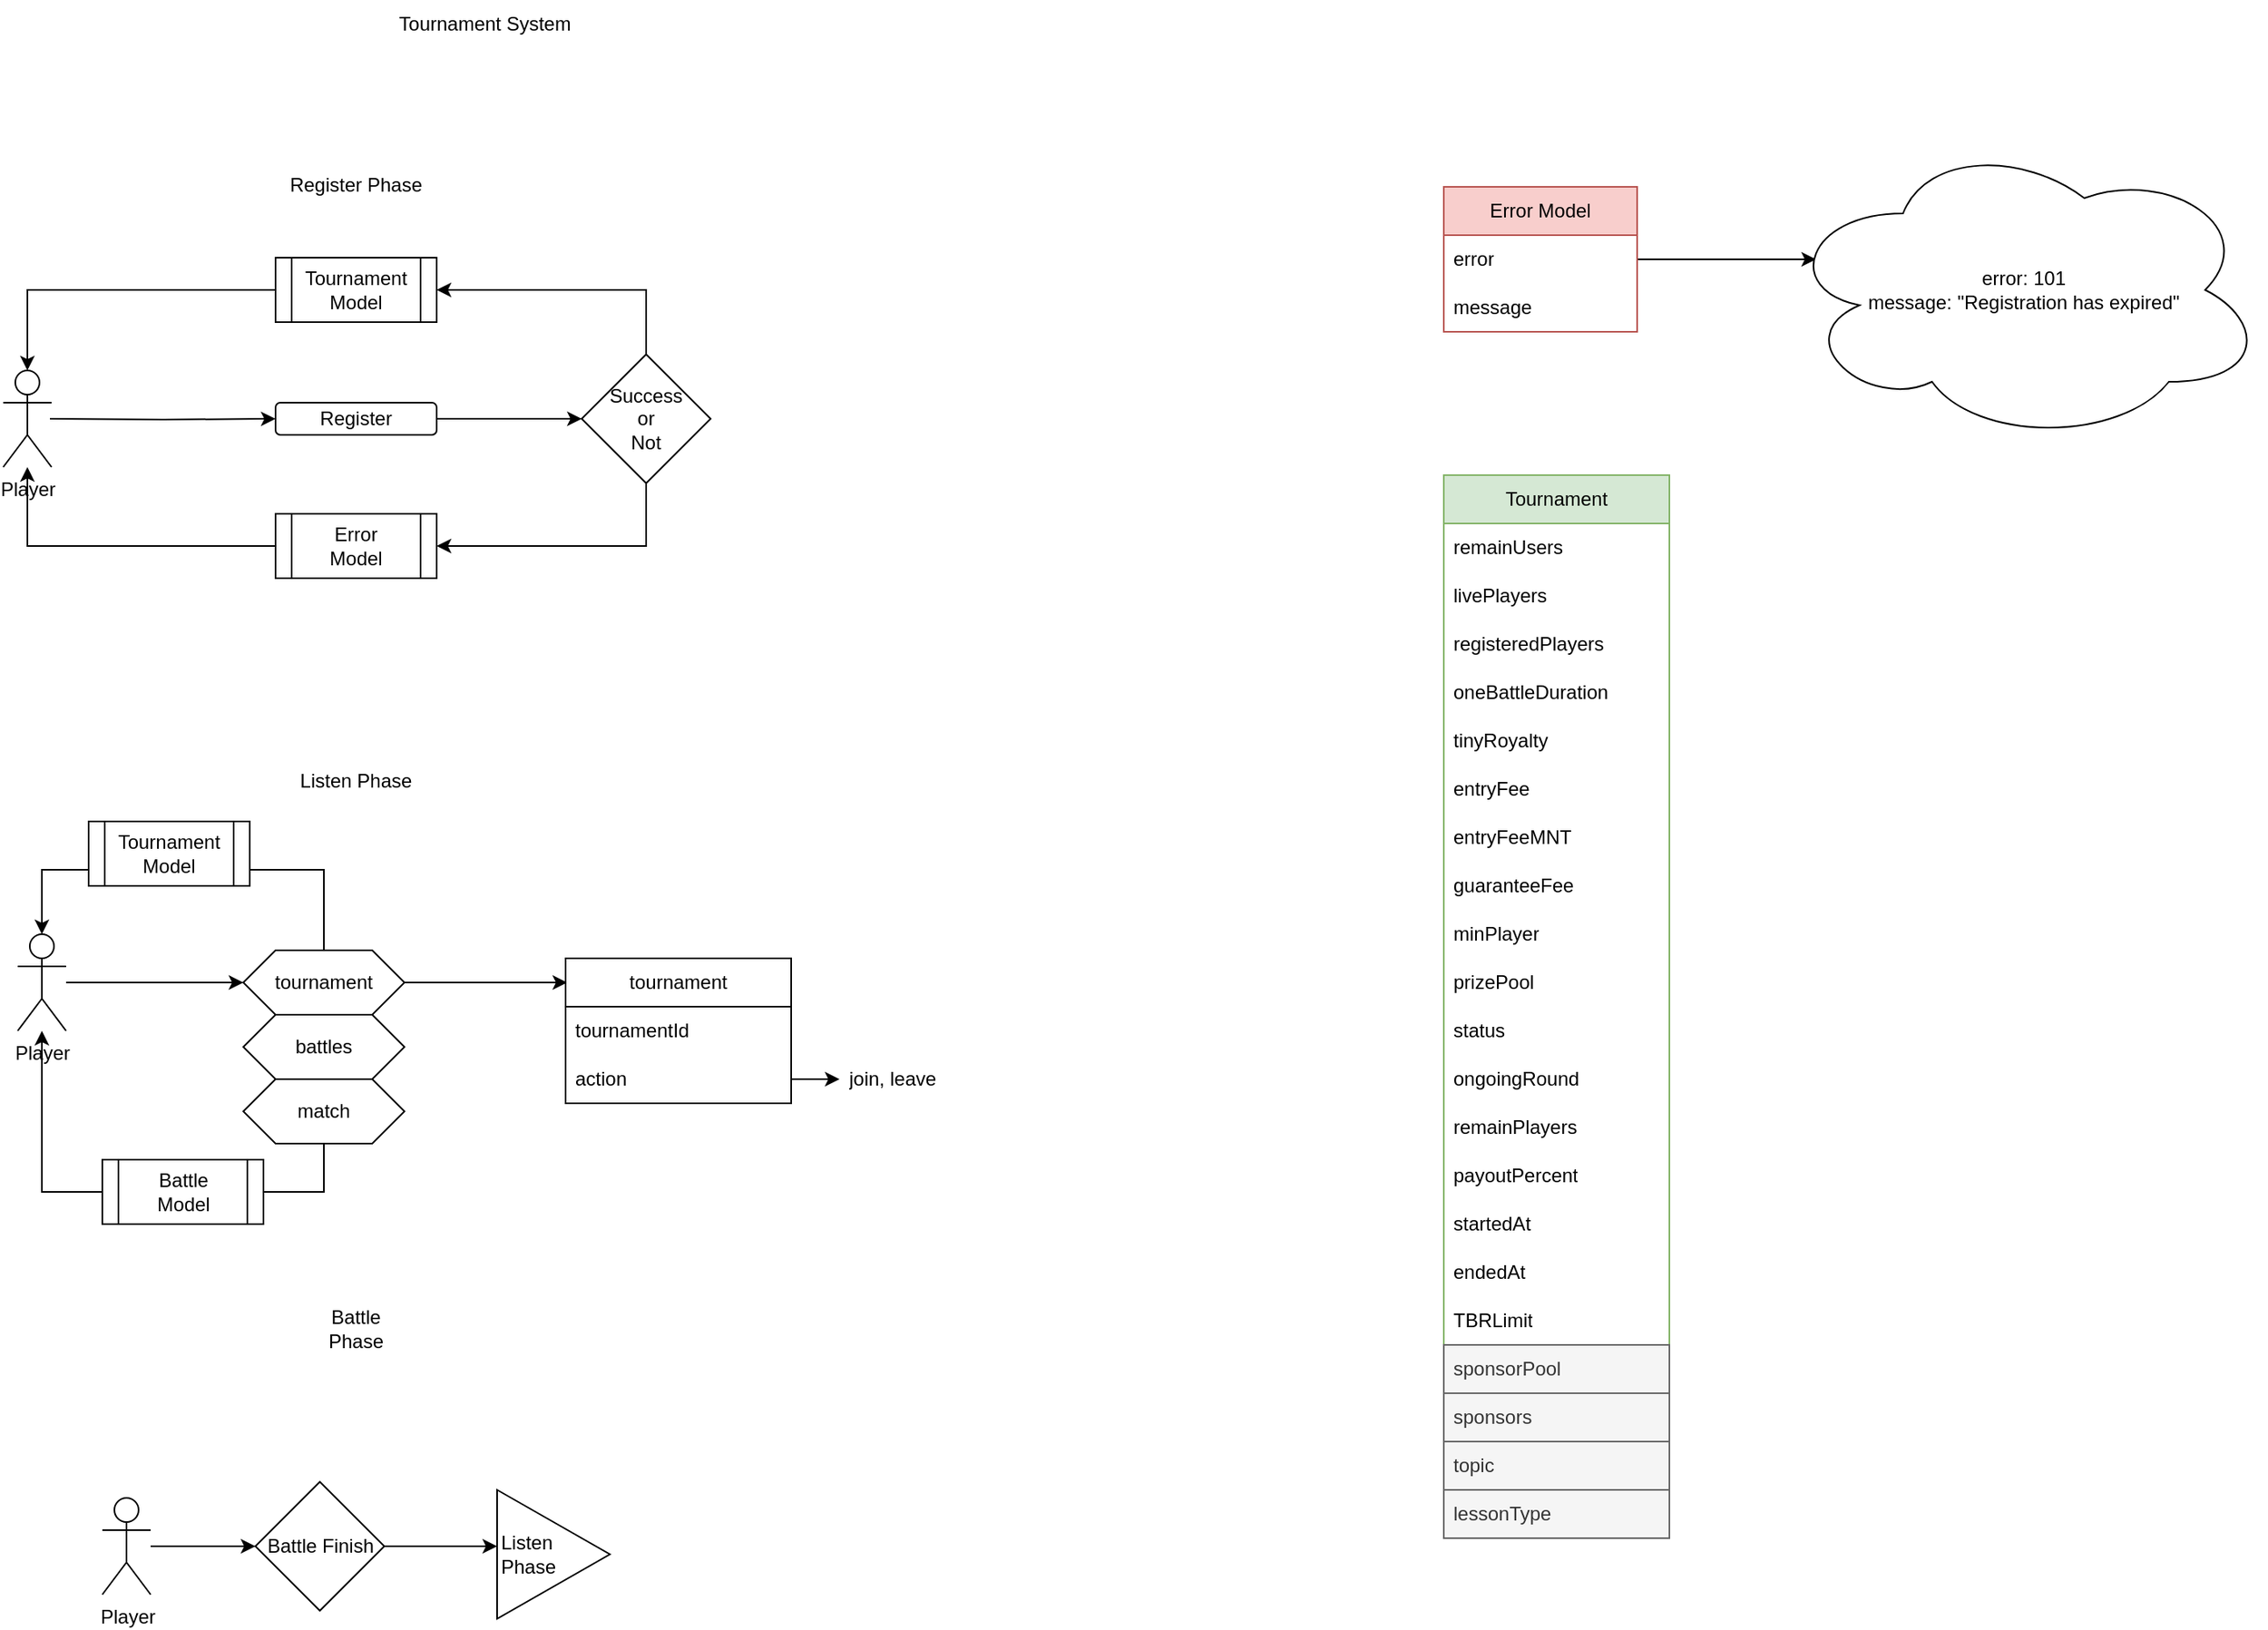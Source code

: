 <mxfile version="20.5.3" type="github">
  <diagram id="MOt5Opf6M17HImY18nWI" name="Page-1">
    <mxGraphModel dx="1422" dy="800" grid="1" gridSize="10" guides="1" tooltips="1" connect="1" arrows="1" fold="1" page="1" pageScale="1" pageWidth="850" pageHeight="1100" math="0" shadow="0">
      <root>
        <mxCell id="0" />
        <mxCell id="1" parent="0" />
        <mxCell id="mvxmcj0KOnV4kZxyHQ18-1" value="Tournament System" style="text;html=1;strokeColor=none;fillColor=none;align=center;verticalAlign=middle;whiteSpace=wrap;rounded=0;" vertex="1" parent="1">
          <mxGeometry x="350" y="30" width="150" height="30" as="geometry" />
        </mxCell>
        <mxCell id="mvxmcj0KOnV4kZxyHQ18-16" style="edgeStyle=orthogonalEdgeStyle;rounded=0;orthogonalLoop=1;jettySize=auto;html=1;entryX=0;entryY=0.5;entryDx=0;entryDy=0;" edge="1" parent="1" target="mvxmcj0KOnV4kZxyHQ18-3">
          <mxGeometry relative="1" as="geometry">
            <mxPoint x="155" y="290" as="sourcePoint" />
          </mxGeometry>
        </mxCell>
        <mxCell id="mvxmcj0KOnV4kZxyHQ18-2" value="Player" style="shape=umlActor;verticalLabelPosition=bottom;verticalAlign=top;html=1;outlineConnect=0;" vertex="1" parent="1">
          <mxGeometry x="126" y="260" width="30" height="60" as="geometry" />
        </mxCell>
        <mxCell id="mvxmcj0KOnV4kZxyHQ18-22" style="edgeStyle=orthogonalEdgeStyle;rounded=0;orthogonalLoop=1;jettySize=auto;html=1;entryX=0;entryY=0.5;entryDx=0;entryDy=0;" edge="1" parent="1" source="mvxmcj0KOnV4kZxyHQ18-3" target="mvxmcj0KOnV4kZxyHQ18-19">
          <mxGeometry relative="1" as="geometry" />
        </mxCell>
        <mxCell id="mvxmcj0KOnV4kZxyHQ18-3" value="Register" style="rounded=1;whiteSpace=wrap;html=1;" vertex="1" parent="1">
          <mxGeometry x="295" y="280" width="100" height="20" as="geometry" />
        </mxCell>
        <mxCell id="mvxmcj0KOnV4kZxyHQ18-26" style="edgeStyle=orthogonalEdgeStyle;rounded=0;orthogonalLoop=1;jettySize=auto;html=1;entryX=1;entryY=0.5;entryDx=0;entryDy=0;exitX=0.5;exitY=0;exitDx=0;exitDy=0;" edge="1" parent="1" source="mvxmcj0KOnV4kZxyHQ18-19" target="mvxmcj0KOnV4kZxyHQ18-25">
          <mxGeometry relative="1" as="geometry" />
        </mxCell>
        <mxCell id="mvxmcj0KOnV4kZxyHQ18-29" style="edgeStyle=orthogonalEdgeStyle;rounded=0;orthogonalLoop=1;jettySize=auto;html=1;entryX=1;entryY=0.5;entryDx=0;entryDy=0;exitX=0.5;exitY=1;exitDx=0;exitDy=0;" edge="1" parent="1" source="mvxmcj0KOnV4kZxyHQ18-19" target="mvxmcj0KOnV4kZxyHQ18-28">
          <mxGeometry relative="1" as="geometry" />
        </mxCell>
        <mxCell id="mvxmcj0KOnV4kZxyHQ18-19" value="Success&lt;br&gt;or&lt;br&gt;Not" style="rhombus;whiteSpace=wrap;html=1;" vertex="1" parent="1">
          <mxGeometry x="485" y="250" width="80" height="80" as="geometry" />
        </mxCell>
        <mxCell id="mvxmcj0KOnV4kZxyHQ18-31" style="edgeStyle=orthogonalEdgeStyle;rounded=0;orthogonalLoop=1;jettySize=auto;html=1;entryX=0.5;entryY=0;entryDx=0;entryDy=0;entryPerimeter=0;" edge="1" parent="1" source="mvxmcj0KOnV4kZxyHQ18-25" target="mvxmcj0KOnV4kZxyHQ18-2">
          <mxGeometry relative="1" as="geometry">
            <mxPoint x="140" y="260" as="targetPoint" />
          </mxGeometry>
        </mxCell>
        <mxCell id="mvxmcj0KOnV4kZxyHQ18-25" value="Tournament&lt;br&gt;Model" style="shape=process;whiteSpace=wrap;html=1;backgroundOutline=1;" vertex="1" parent="1">
          <mxGeometry x="295" y="190" width="100" height="40" as="geometry" />
        </mxCell>
        <mxCell id="mvxmcj0KOnV4kZxyHQ18-30" style="edgeStyle=orthogonalEdgeStyle;rounded=0;orthogonalLoop=1;jettySize=auto;html=1;" edge="1" parent="1" source="mvxmcj0KOnV4kZxyHQ18-28" target="mvxmcj0KOnV4kZxyHQ18-2">
          <mxGeometry relative="1" as="geometry">
            <mxPoint x="140" y="320" as="targetPoint" />
          </mxGeometry>
        </mxCell>
        <mxCell id="mvxmcj0KOnV4kZxyHQ18-28" value="Error&lt;br&gt;Model" style="shape=process;whiteSpace=wrap;html=1;backgroundOutline=1;" vertex="1" parent="1">
          <mxGeometry x="295" y="349" width="100" height="40" as="geometry" />
        </mxCell>
        <mxCell id="mvxmcj0KOnV4kZxyHQ18-32" value="Register Phase" style="text;html=1;strokeColor=none;fillColor=none;align=center;verticalAlign=middle;whiteSpace=wrap;rounded=0;" vertex="1" parent="1">
          <mxGeometry x="295" y="120" width="100" height="50" as="geometry" />
        </mxCell>
        <mxCell id="mvxmcj0KOnV4kZxyHQ18-40" style="edgeStyle=orthogonalEdgeStyle;rounded=0;orthogonalLoop=1;jettySize=auto;html=1;entryX=0.07;entryY=0.4;entryDx=0;entryDy=0;entryPerimeter=0;" edge="1" parent="1" source="mvxmcj0KOnV4kZxyHQ18-33" target="mvxmcj0KOnV4kZxyHQ18-39">
          <mxGeometry relative="1" as="geometry" />
        </mxCell>
        <mxCell id="mvxmcj0KOnV4kZxyHQ18-33" value="Error Model" style="swimlane;fontStyle=0;childLayout=stackLayout;horizontal=1;startSize=30;horizontalStack=0;resizeParent=1;resizeParentMax=0;resizeLast=0;collapsible=1;marginBottom=0;whiteSpace=wrap;html=1;fillColor=#f8cecc;strokeColor=#b85450;" vertex="1" parent="1">
          <mxGeometry x="1020" y="146" width="120" height="90" as="geometry" />
        </mxCell>
        <mxCell id="mvxmcj0KOnV4kZxyHQ18-34" value="error" style="text;strokeColor=none;fillColor=none;align=left;verticalAlign=middle;spacingLeft=4;spacingRight=4;overflow=hidden;points=[[0,0.5],[1,0.5]];portConstraint=eastwest;rotatable=0;whiteSpace=wrap;html=1;" vertex="1" parent="mvxmcj0KOnV4kZxyHQ18-33">
          <mxGeometry y="30" width="120" height="30" as="geometry" />
        </mxCell>
        <mxCell id="mvxmcj0KOnV4kZxyHQ18-37" value="message" style="text;strokeColor=none;fillColor=none;align=left;verticalAlign=middle;spacingLeft=4;spacingRight=4;overflow=hidden;points=[[0,0.5],[1,0.5]];portConstraint=eastwest;rotatable=0;whiteSpace=wrap;html=1;" vertex="1" parent="mvxmcj0KOnV4kZxyHQ18-33">
          <mxGeometry y="60" width="120" height="30" as="geometry" />
        </mxCell>
        <mxCell id="mvxmcj0KOnV4kZxyHQ18-39" value="error: 101&lt;br&gt;message: &quot;Registration has expired&quot;" style="ellipse;shape=cloud;whiteSpace=wrap;html=1;" vertex="1" parent="1">
          <mxGeometry x="1230" y="115" width="300" height="190" as="geometry" />
        </mxCell>
        <mxCell id="mvxmcj0KOnV4kZxyHQ18-41" value="Tournament" style="swimlane;fontStyle=0;childLayout=stackLayout;horizontal=1;startSize=30;horizontalStack=0;resizeParent=1;resizeParentMax=0;resizeLast=0;collapsible=1;marginBottom=0;whiteSpace=wrap;html=1;fillColor=#d5e8d4;strokeColor=#82b366;" vertex="1" parent="1">
          <mxGeometry x="1020" y="325" width="140" height="660" as="geometry" />
        </mxCell>
        <mxCell id="mvxmcj0KOnV4kZxyHQ18-42" value="remainUsers" style="text;strokeColor=none;fillColor=none;align=left;verticalAlign=middle;spacingLeft=4;spacingRight=4;overflow=hidden;points=[[0,0.5],[1,0.5]];portConstraint=eastwest;rotatable=0;whiteSpace=wrap;html=1;" vertex="1" parent="mvxmcj0KOnV4kZxyHQ18-41">
          <mxGeometry y="30" width="140" height="30" as="geometry" />
        </mxCell>
        <mxCell id="mvxmcj0KOnV4kZxyHQ18-43" value="livePlayers" style="text;strokeColor=none;fillColor=none;align=left;verticalAlign=middle;spacingLeft=4;spacingRight=4;overflow=hidden;points=[[0,0.5],[1,0.5]];portConstraint=eastwest;rotatable=0;whiteSpace=wrap;html=1;" vertex="1" parent="mvxmcj0KOnV4kZxyHQ18-41">
          <mxGeometry y="60" width="140" height="30" as="geometry" />
        </mxCell>
        <mxCell id="mvxmcj0KOnV4kZxyHQ18-44" value="registeredPlayers" style="text;strokeColor=none;fillColor=none;align=left;verticalAlign=middle;spacingLeft=4;spacingRight=4;overflow=hidden;points=[[0,0.5],[1,0.5]];portConstraint=eastwest;rotatable=0;whiteSpace=wrap;html=1;" vertex="1" parent="mvxmcj0KOnV4kZxyHQ18-41">
          <mxGeometry y="90" width="140" height="30" as="geometry" />
        </mxCell>
        <mxCell id="mvxmcj0KOnV4kZxyHQ18-45" value="oneBattleDuration" style="text;strokeColor=none;fillColor=none;align=left;verticalAlign=middle;spacingLeft=4;spacingRight=4;overflow=hidden;points=[[0,0.5],[1,0.5]];portConstraint=eastwest;rotatable=0;whiteSpace=wrap;html=1;" vertex="1" parent="mvxmcj0KOnV4kZxyHQ18-41">
          <mxGeometry y="120" width="140" height="30" as="geometry" />
        </mxCell>
        <mxCell id="mvxmcj0KOnV4kZxyHQ18-48" value="tinyRoyalty" style="text;strokeColor=none;fillColor=none;align=left;verticalAlign=middle;spacingLeft=4;spacingRight=4;overflow=hidden;points=[[0,0.5],[1,0.5]];portConstraint=eastwest;rotatable=0;whiteSpace=wrap;html=1;" vertex="1" parent="mvxmcj0KOnV4kZxyHQ18-41">
          <mxGeometry y="150" width="140" height="30" as="geometry" />
        </mxCell>
        <mxCell id="mvxmcj0KOnV4kZxyHQ18-46" value="entryFee" style="text;strokeColor=none;fillColor=none;align=left;verticalAlign=middle;spacingLeft=4;spacingRight=4;overflow=hidden;points=[[0,0.5],[1,0.5]];portConstraint=eastwest;rotatable=0;whiteSpace=wrap;html=1;" vertex="1" parent="mvxmcj0KOnV4kZxyHQ18-41">
          <mxGeometry y="180" width="140" height="30" as="geometry" />
        </mxCell>
        <mxCell id="mvxmcj0KOnV4kZxyHQ18-47" value="entryFeeMNT" style="text;strokeColor=none;fillColor=none;align=left;verticalAlign=middle;spacingLeft=4;spacingRight=4;overflow=hidden;points=[[0,0.5],[1,0.5]];portConstraint=eastwest;rotatable=0;whiteSpace=wrap;html=1;" vertex="1" parent="mvxmcj0KOnV4kZxyHQ18-41">
          <mxGeometry y="210" width="140" height="30" as="geometry" />
        </mxCell>
        <mxCell id="mvxmcj0KOnV4kZxyHQ18-49" value="guaranteeFee" style="text;strokeColor=none;fillColor=none;align=left;verticalAlign=middle;spacingLeft=4;spacingRight=4;overflow=hidden;points=[[0,0.5],[1,0.5]];portConstraint=eastwest;rotatable=0;whiteSpace=wrap;html=1;" vertex="1" parent="mvxmcj0KOnV4kZxyHQ18-41">
          <mxGeometry y="240" width="140" height="30" as="geometry" />
        </mxCell>
        <mxCell id="mvxmcj0KOnV4kZxyHQ18-50" value="minPlayer" style="text;strokeColor=none;fillColor=none;align=left;verticalAlign=middle;spacingLeft=4;spacingRight=4;overflow=hidden;points=[[0,0.5],[1,0.5]];portConstraint=eastwest;rotatable=0;whiteSpace=wrap;html=1;" vertex="1" parent="mvxmcj0KOnV4kZxyHQ18-41">
          <mxGeometry y="270" width="140" height="30" as="geometry" />
        </mxCell>
        <mxCell id="mvxmcj0KOnV4kZxyHQ18-51" value="prizePool" style="text;strokeColor=none;fillColor=none;align=left;verticalAlign=middle;spacingLeft=4;spacingRight=4;overflow=hidden;points=[[0,0.5],[1,0.5]];portConstraint=eastwest;rotatable=0;whiteSpace=wrap;html=1;" vertex="1" parent="mvxmcj0KOnV4kZxyHQ18-41">
          <mxGeometry y="300" width="140" height="30" as="geometry" />
        </mxCell>
        <mxCell id="mvxmcj0KOnV4kZxyHQ18-52" value="status" style="text;strokeColor=none;fillColor=none;align=left;verticalAlign=middle;spacingLeft=4;spacingRight=4;overflow=hidden;points=[[0,0.5],[1,0.5]];portConstraint=eastwest;rotatable=0;whiteSpace=wrap;html=1;" vertex="1" parent="mvxmcj0KOnV4kZxyHQ18-41">
          <mxGeometry y="330" width="140" height="30" as="geometry" />
        </mxCell>
        <mxCell id="mvxmcj0KOnV4kZxyHQ18-63" value="ongoingRound" style="text;strokeColor=none;fillColor=none;align=left;verticalAlign=middle;spacingLeft=4;spacingRight=4;overflow=hidden;points=[[0,0.5],[1,0.5]];portConstraint=eastwest;rotatable=0;whiteSpace=wrap;html=1;" vertex="1" parent="mvxmcj0KOnV4kZxyHQ18-41">
          <mxGeometry y="360" width="140" height="30" as="geometry" />
        </mxCell>
        <mxCell id="mvxmcj0KOnV4kZxyHQ18-53" value="remainPlayers" style="text;strokeColor=none;fillColor=none;align=left;verticalAlign=middle;spacingLeft=4;spacingRight=4;overflow=hidden;points=[[0,0.5],[1,0.5]];portConstraint=eastwest;rotatable=0;whiteSpace=wrap;html=1;" vertex="1" parent="mvxmcj0KOnV4kZxyHQ18-41">
          <mxGeometry y="390" width="140" height="30" as="geometry" />
        </mxCell>
        <mxCell id="mvxmcj0KOnV4kZxyHQ18-54" value="payoutPercent" style="text;strokeColor=none;fillColor=none;align=left;verticalAlign=middle;spacingLeft=4;spacingRight=4;overflow=hidden;points=[[0,0.5],[1,0.5]];portConstraint=eastwest;rotatable=0;whiteSpace=wrap;html=1;" vertex="1" parent="mvxmcj0KOnV4kZxyHQ18-41">
          <mxGeometry y="420" width="140" height="30" as="geometry" />
        </mxCell>
        <mxCell id="mvxmcj0KOnV4kZxyHQ18-55" value="startedAt" style="text;strokeColor=none;fillColor=none;align=left;verticalAlign=middle;spacingLeft=4;spacingRight=4;overflow=hidden;points=[[0,0.5],[1,0.5]];portConstraint=eastwest;rotatable=0;whiteSpace=wrap;html=1;" vertex="1" parent="mvxmcj0KOnV4kZxyHQ18-41">
          <mxGeometry y="450" width="140" height="30" as="geometry" />
        </mxCell>
        <mxCell id="mvxmcj0KOnV4kZxyHQ18-56" value="endedAt" style="text;strokeColor=none;fillColor=none;align=left;verticalAlign=middle;spacingLeft=4;spacingRight=4;overflow=hidden;points=[[0,0.5],[1,0.5]];portConstraint=eastwest;rotatable=0;whiteSpace=wrap;html=1;" vertex="1" parent="mvxmcj0KOnV4kZxyHQ18-41">
          <mxGeometry y="480" width="140" height="30" as="geometry" />
        </mxCell>
        <mxCell id="mvxmcj0KOnV4kZxyHQ18-57" value="TBRLimit" style="text;strokeColor=none;fillColor=none;align=left;verticalAlign=middle;spacingLeft=4;spacingRight=4;overflow=hidden;points=[[0,0.5],[1,0.5]];portConstraint=eastwest;rotatable=0;whiteSpace=wrap;html=1;" vertex="1" parent="mvxmcj0KOnV4kZxyHQ18-41">
          <mxGeometry y="510" width="140" height="30" as="geometry" />
        </mxCell>
        <mxCell id="mvxmcj0KOnV4kZxyHQ18-59" value="sponsorPool" style="text;strokeColor=#666666;fillColor=#f5f5f5;align=left;verticalAlign=middle;spacingLeft=4;spacingRight=4;overflow=hidden;points=[[0,0.5],[1,0.5]];portConstraint=eastwest;rotatable=0;whiteSpace=wrap;html=1;fontColor=#333333;" vertex="1" parent="mvxmcj0KOnV4kZxyHQ18-41">
          <mxGeometry y="540" width="140" height="30" as="geometry" />
        </mxCell>
        <mxCell id="mvxmcj0KOnV4kZxyHQ18-62" value="sponsors" style="text;strokeColor=#666666;fillColor=#f5f5f5;align=left;verticalAlign=middle;spacingLeft=4;spacingRight=4;overflow=hidden;points=[[0,0.5],[1,0.5]];portConstraint=eastwest;rotatable=0;whiteSpace=wrap;html=1;fontColor=#333333;" vertex="1" parent="mvxmcj0KOnV4kZxyHQ18-41">
          <mxGeometry y="570" width="140" height="30" as="geometry" />
        </mxCell>
        <mxCell id="mvxmcj0KOnV4kZxyHQ18-60" value="topic" style="text;strokeColor=#666666;fillColor=#f5f5f5;align=left;verticalAlign=middle;spacingLeft=4;spacingRight=4;overflow=hidden;points=[[0,0.5],[1,0.5]];portConstraint=eastwest;rotatable=0;whiteSpace=wrap;html=1;fontColor=#333333;" vertex="1" parent="mvxmcj0KOnV4kZxyHQ18-41">
          <mxGeometry y="600" width="140" height="30" as="geometry" />
        </mxCell>
        <mxCell id="mvxmcj0KOnV4kZxyHQ18-61" value="lessonType" style="text;strokeColor=#666666;fillColor=#f5f5f5;align=left;verticalAlign=middle;spacingLeft=4;spacingRight=4;overflow=hidden;points=[[0,0.5],[1,0.5]];portConstraint=eastwest;rotatable=0;whiteSpace=wrap;html=1;fontColor=#333333;" vertex="1" parent="mvxmcj0KOnV4kZxyHQ18-41">
          <mxGeometry y="630" width="140" height="30" as="geometry" />
        </mxCell>
        <mxCell id="mvxmcj0KOnV4kZxyHQ18-58" value="Listen Phase" style="text;html=1;strokeColor=none;fillColor=none;align=center;verticalAlign=middle;whiteSpace=wrap;rounded=0;" vertex="1" parent="1">
          <mxGeometry x="295" y="490" width="100" height="50" as="geometry" />
        </mxCell>
        <mxCell id="mvxmcj0KOnV4kZxyHQ18-75" style="edgeStyle=orthogonalEdgeStyle;rounded=0;orthogonalLoop=1;jettySize=auto;html=1;entryX=0;entryY=0.5;entryDx=0;entryDy=0;" edge="1" parent="1" source="mvxmcj0KOnV4kZxyHQ18-65" target="mvxmcj0KOnV4kZxyHQ18-74">
          <mxGeometry relative="1" as="geometry" />
        </mxCell>
        <mxCell id="mvxmcj0KOnV4kZxyHQ18-65" value="Player" style="shape=umlActor;verticalLabelPosition=bottom;verticalAlign=top;html=1;outlineConnect=0;" vertex="1" parent="1">
          <mxGeometry x="135" y="610" width="30" height="60" as="geometry" />
        </mxCell>
        <mxCell id="mvxmcj0KOnV4kZxyHQ18-77" style="edgeStyle=orthogonalEdgeStyle;rounded=0;orthogonalLoop=1;jettySize=auto;html=1;entryX=0.007;entryY=0.167;entryDx=0;entryDy=0;entryPerimeter=0;" edge="1" parent="1" source="mvxmcj0KOnV4kZxyHQ18-74" target="mvxmcj0KOnV4kZxyHQ18-78">
          <mxGeometry relative="1" as="geometry">
            <mxPoint x="455" y="640" as="targetPoint" />
          </mxGeometry>
        </mxCell>
        <mxCell id="mvxmcj0KOnV4kZxyHQ18-84" style="edgeStyle=orthogonalEdgeStyle;rounded=0;orthogonalLoop=1;jettySize=auto;html=1;entryX=0.5;entryY=0;entryDx=0;entryDy=0;entryPerimeter=0;exitX=0.5;exitY=0;exitDx=0;exitDy=0;" edge="1" parent="1" source="mvxmcj0KOnV4kZxyHQ18-74" target="mvxmcj0KOnV4kZxyHQ18-65">
          <mxGeometry relative="1" as="geometry">
            <Array as="points">
              <mxPoint x="325" y="570" />
              <mxPoint x="150" y="570" />
            </Array>
          </mxGeometry>
        </mxCell>
        <mxCell id="mvxmcj0KOnV4kZxyHQ18-74" value="tournament" style="shape=hexagon;perimeter=hexagonPerimeter2;whiteSpace=wrap;html=1;fixedSize=1;" vertex="1" parent="1">
          <mxGeometry x="275" y="620" width="100" height="40" as="geometry" />
        </mxCell>
        <mxCell id="mvxmcj0KOnV4kZxyHQ18-78" value="tournament" style="swimlane;fontStyle=0;childLayout=stackLayout;horizontal=1;startSize=30;horizontalStack=0;resizeParent=1;resizeParentMax=0;resizeLast=0;collapsible=1;marginBottom=0;whiteSpace=wrap;html=1;" vertex="1" parent="1">
          <mxGeometry x="475" y="625" width="140" height="90" as="geometry" />
        </mxCell>
        <mxCell id="mvxmcj0KOnV4kZxyHQ18-79" value="tournamentId" style="text;strokeColor=none;fillColor=none;align=left;verticalAlign=middle;spacingLeft=4;spacingRight=4;overflow=hidden;points=[[0,0.5],[1,0.5]];portConstraint=eastwest;rotatable=0;whiteSpace=wrap;html=1;" vertex="1" parent="mvxmcj0KOnV4kZxyHQ18-78">
          <mxGeometry y="30" width="140" height="30" as="geometry" />
        </mxCell>
        <mxCell id="mvxmcj0KOnV4kZxyHQ18-80" value="action" style="text;strokeColor=none;fillColor=none;align=left;verticalAlign=middle;spacingLeft=4;spacingRight=4;overflow=hidden;points=[[0,0.5],[1,0.5]];portConstraint=eastwest;rotatable=0;whiteSpace=wrap;html=1;" vertex="1" parent="mvxmcj0KOnV4kZxyHQ18-78">
          <mxGeometry y="60" width="140" height="30" as="geometry" />
        </mxCell>
        <mxCell id="mvxmcj0KOnV4kZxyHQ18-82" value="join, leave" style="text;strokeColor=none;fillColor=none;align=left;verticalAlign=middle;spacingLeft=4;spacingRight=4;overflow=hidden;points=[[0,0.5],[1,0.5]];portConstraint=eastwest;rotatable=0;whiteSpace=wrap;html=1;" vertex="1" parent="1">
          <mxGeometry x="645" y="685" width="70" height="30" as="geometry" />
        </mxCell>
        <mxCell id="mvxmcj0KOnV4kZxyHQ18-83" style="edgeStyle=orthogonalEdgeStyle;rounded=0;orthogonalLoop=1;jettySize=auto;html=1;" edge="1" parent="1" source="mvxmcj0KOnV4kZxyHQ18-80" target="mvxmcj0KOnV4kZxyHQ18-82">
          <mxGeometry relative="1" as="geometry" />
        </mxCell>
        <mxCell id="mvxmcj0KOnV4kZxyHQ18-86" value="Tournament&lt;br&gt;Model" style="shape=process;whiteSpace=wrap;html=1;backgroundOutline=1;" vertex="1" parent="1">
          <mxGeometry x="179" y="540" width="100" height="40" as="geometry" />
        </mxCell>
        <mxCell id="mvxmcj0KOnV4kZxyHQ18-138" style="edgeStyle=orthogonalEdgeStyle;rounded=0;orthogonalLoop=1;jettySize=auto;html=1;exitX=0.5;exitY=1;exitDx=0;exitDy=0;" edge="1" parent="1" source="mvxmcj0KOnV4kZxyHQ18-89" target="mvxmcj0KOnV4kZxyHQ18-65">
          <mxGeometry relative="1" as="geometry">
            <mxPoint x="165" y="690" as="targetPoint" />
            <Array as="points">
              <mxPoint x="325" y="770" />
              <mxPoint x="150" y="770" />
            </Array>
          </mxGeometry>
        </mxCell>
        <mxCell id="mvxmcj0KOnV4kZxyHQ18-89" value="match" style="shape=hexagon;perimeter=hexagonPerimeter2;whiteSpace=wrap;html=1;fixedSize=1;" vertex="1" parent="1">
          <mxGeometry x="275" y="700" width="100" height="40" as="geometry" />
        </mxCell>
        <mxCell id="mvxmcj0KOnV4kZxyHQ18-139" value="Battle&lt;br&gt;Model" style="shape=process;whiteSpace=wrap;html=1;backgroundOutline=1;" vertex="1" parent="1">
          <mxGeometry x="187.5" y="750" width="100" height="40" as="geometry" />
        </mxCell>
        <mxCell id="mvxmcj0KOnV4kZxyHQ18-140" value="Battle Phase" style="text;html=1;strokeColor=none;fillColor=none;align=center;verticalAlign=middle;whiteSpace=wrap;rounded=0;" vertex="1" parent="1">
          <mxGeometry x="315" y="840" width="60" height="30" as="geometry" />
        </mxCell>
        <mxCell id="mvxmcj0KOnV4kZxyHQ18-145" style="edgeStyle=orthogonalEdgeStyle;rounded=0;orthogonalLoop=1;jettySize=auto;html=1;entryX=0;entryY=0.5;entryDx=0;entryDy=0;" edge="1" parent="1" source="mvxmcj0KOnV4kZxyHQ18-141">
          <mxGeometry relative="1" as="geometry">
            <mxPoint x="282.5" y="990" as="targetPoint" />
          </mxGeometry>
        </mxCell>
        <mxCell id="mvxmcj0KOnV4kZxyHQ18-141" value="Player" style="shape=umlActor;verticalLabelPosition=bottom;verticalAlign=top;html=1;outlineConnect=0;" vertex="1" parent="1">
          <mxGeometry x="187.5" y="960" width="30" height="60" as="geometry" />
        </mxCell>
        <mxCell id="mvxmcj0KOnV4kZxyHQ18-155" style="edgeStyle=orthogonalEdgeStyle;rounded=0;orthogonalLoop=1;jettySize=auto;html=1;" edge="1" parent="1" source="mvxmcj0KOnV4kZxyHQ18-153">
          <mxGeometry relative="1" as="geometry">
            <mxPoint x="432.5" y="990" as="targetPoint" />
          </mxGeometry>
        </mxCell>
        <mxCell id="mvxmcj0KOnV4kZxyHQ18-153" value="Battle Finish" style="rhombus;whiteSpace=wrap;html=1;" vertex="1" parent="1">
          <mxGeometry x="282.5" y="950" width="80" height="80" as="geometry" />
        </mxCell>
        <mxCell id="mvxmcj0KOnV4kZxyHQ18-156" value="Listen Phase" style="triangle;whiteSpace=wrap;html=1;align=left;" vertex="1" parent="1">
          <mxGeometry x="432.5" y="955" width="70" height="80" as="geometry" />
        </mxCell>
        <mxCell id="mvxmcj0KOnV4kZxyHQ18-158" value="battles" style="shape=hexagon;perimeter=hexagonPerimeter2;whiteSpace=wrap;html=1;fixedSize=1;" vertex="1" parent="1">
          <mxGeometry x="275" y="660" width="100" height="40" as="geometry" />
        </mxCell>
      </root>
    </mxGraphModel>
  </diagram>
</mxfile>
